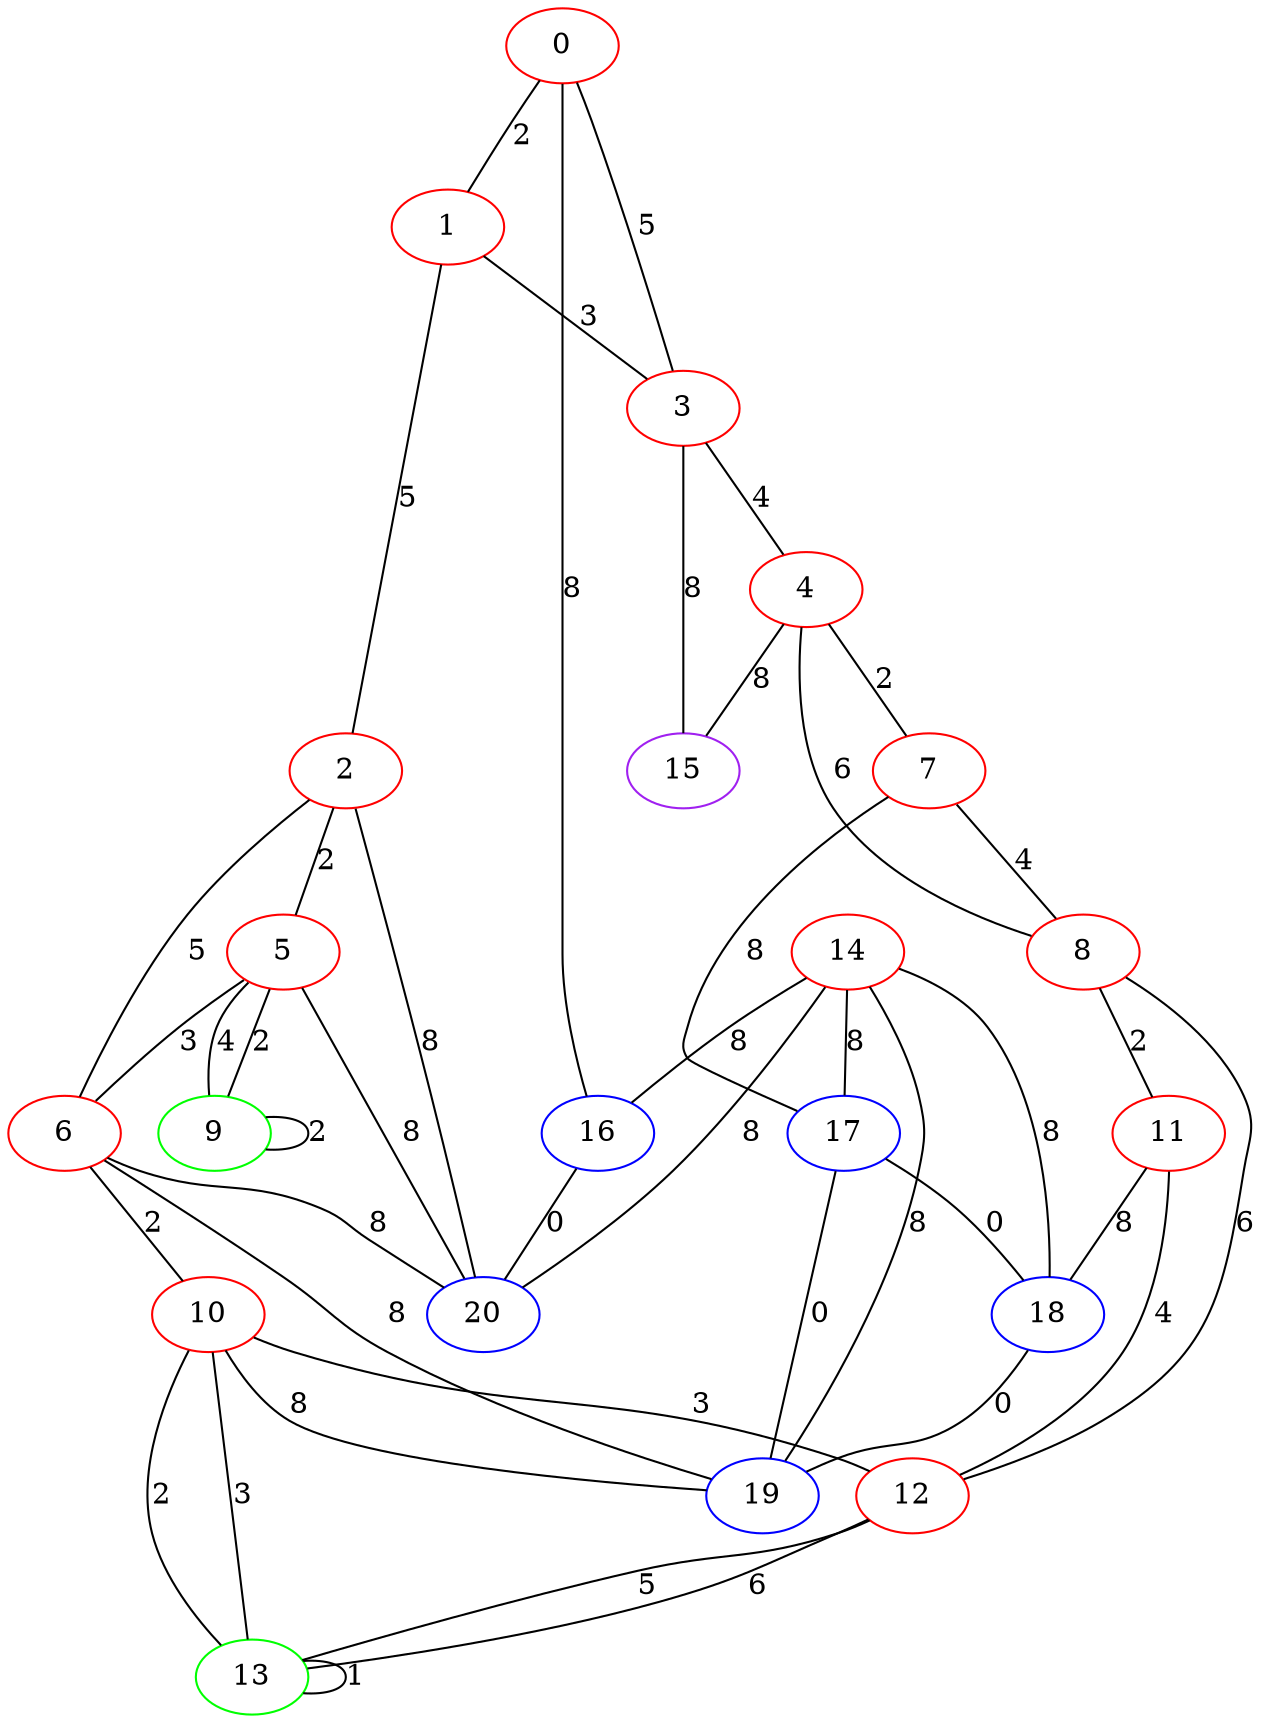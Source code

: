 graph "" {
0 [color=red, weight=1];
1 [color=red, weight=1];
2 [color=red, weight=1];
3 [color=red, weight=1];
4 [color=red, weight=1];
5 [color=red, weight=1];
6 [color=red, weight=1];
7 [color=red, weight=1];
8 [color=red, weight=1];
9 [color=green, weight=2];
10 [color=red, weight=1];
11 [color=red, weight=1];
12 [color=red, weight=1];
13 [color=green, weight=2];
14 [color=red, weight=1];
15 [color=purple, weight=4];
16 [color=blue, weight=3];
17 [color=blue, weight=3];
18 [color=blue, weight=3];
19 [color=blue, weight=3];
20 [color=blue, weight=3];
0 -- 16  [key=0, label=8];
0 -- 1  [key=0, label=2];
0 -- 3  [key=0, label=5];
1 -- 2  [key=0, label=5];
1 -- 3  [key=0, label=3];
2 -- 20  [key=0, label=8];
2 -- 5  [key=0, label=2];
2 -- 6  [key=0, label=5];
3 -- 4  [key=0, label=4];
3 -- 15  [key=0, label=8];
4 -- 8  [key=0, label=6];
4 -- 15  [key=0, label=8];
4 -- 7  [key=0, label=2];
5 -- 9  [key=0, label=4];
5 -- 9  [key=1, label=2];
5 -- 20  [key=0, label=8];
5 -- 6  [key=0, label=3];
6 -- 19  [key=0, label=8];
6 -- 10  [key=0, label=2];
6 -- 20  [key=0, label=8];
7 -- 8  [key=0, label=4];
7 -- 17  [key=0, label=8];
8 -- 11  [key=0, label=2];
8 -- 12  [key=0, label=6];
9 -- 9  [key=0, label=2];
10 -- 19  [key=0, label=8];
10 -- 12  [key=0, label=3];
10 -- 13  [key=0, label=2];
10 -- 13  [key=1, label=3];
11 -- 18  [key=0, label=8];
11 -- 12  [key=0, label=4];
12 -- 13  [key=0, label=5];
12 -- 13  [key=1, label=6];
13 -- 13  [key=0, label=1];
14 -- 16  [key=0, label=8];
14 -- 17  [key=0, label=8];
14 -- 18  [key=0, label=8];
14 -- 19  [key=0, label=8];
14 -- 20  [key=0, label=8];
16 -- 20  [key=0, label=0];
17 -- 18  [key=0, label=0];
17 -- 19  [key=0, label=0];
18 -- 19  [key=0, label=0];
}
